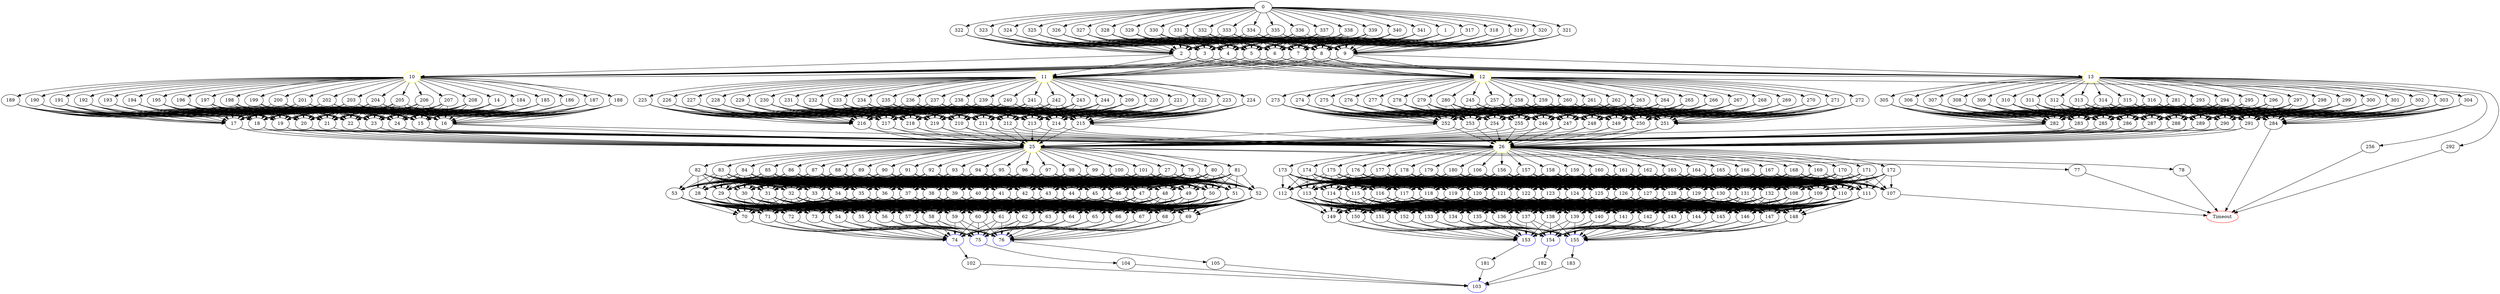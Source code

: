 digraph G {
	0 -> 1;
	0 -> 317;
	0 -> 318;
	0 -> 319;
	0 -> 320;
	0 -> 321;
	0 -> 322;
	0 -> 323;
	0 -> 324;
	0 -> 325;
	0 -> 326;
	0 -> 327;
	0 -> 328;
	0 -> 329;
	0 -> 330;
	0 -> 331;
	0 -> 332;
	0 -> 333;
	0 -> 334;
	0 -> 335;
	0 -> 336;
	0 -> 337;
	0 -> 338;
	0 -> 339;
	0 -> 340;
	0 -> 341;
	1 -> 2;
	1 -> 3;
	1 -> 4;
	1 -> 5;
	1 -> 6;
	1 -> 7;
	1 -> 8;
	1 -> 9;
	2 -> "10";
10 [color=yellow];
	2 -> "11";
11 [color=yellow];
	2 -> "12";
12 [color=yellow];
	2 -> "13";
13 [color=yellow];
	3 -> "10";
10 [color=yellow];
	3 -> "11";
11 [color=yellow];
	3 -> "12";
12 [color=yellow];
	3 -> "13";
13 [color=yellow];
	4 -> "10";
10 [color=yellow];
	4 -> "11";
11 [color=yellow];
	4 -> "12";
12 [color=yellow];
	4 -> "13";
13 [color=yellow];
	5 -> "10";
10 [color=yellow];
	5 -> "11";
11 [color=yellow];
	5 -> "12";
12 [color=yellow];
	5 -> "13";
13 [color=yellow];
	6 -> "10";
10 [color=yellow];
	6 -> "11";
11 [color=yellow];
	6 -> "12";
12 [color=yellow];
	6 -> "13";
13 [color=yellow];
	7 -> "10";
10 [color=yellow];
	7 -> "11";
11 [color=yellow];
	7 -> "12";
12 [color=yellow];
	7 -> "13";
13 [color=yellow];
	8 -> "10";
10 [color=yellow];
	8 -> "11";
11 [color=yellow];
	8 -> "12";
12 [color=yellow];
	8 -> "13";
13 [color=yellow];
	9 -> "10";
10 [color=yellow];
	9 -> "11";
11 [color=yellow];
	9 -> "12";
12 [color=yellow];
	9 -> "13";
13 [color=yellow];
	10 -> 14;
	10 -> 184;
	10 -> 185;
	10 -> 186;
	10 -> 187;
	10 -> 188;
	10 -> 189;
	10 -> 190;
	10 -> 191;
	10 -> 192;
	10 -> 193;
	10 -> 194;
	10 -> 195;
	10 -> 196;
	10 -> 197;
	10 -> 198;
	10 -> 199;
	10 -> 200;
	10 -> 201;
	10 -> 202;
	10 -> 203;
	10 -> 204;
	10 -> 205;
	10 -> 206;
	10 -> 207;
	10 -> 208;
	11 -> 209;
	11 -> 220;
	11 -> 221;
	11 -> 222;
	11 -> 223;
	11 -> 224;
	11 -> 225;
	11 -> 226;
	11 -> 227;
	11 -> 228;
	11 -> 229;
	11 -> 230;
	11 -> 231;
	11 -> 232;
	11 -> 233;
	11 -> 234;
	11 -> 235;
	11 -> 236;
	11 -> 237;
	11 -> 238;
	11 -> 239;
	11 -> 240;
	11 -> 241;
	11 -> 242;
	11 -> 243;
	11 -> 244;
	12 -> 245;
	12 -> 256;
	12 -> 257;
	12 -> 258;
	12 -> 259;
	12 -> 260;
	12 -> 261;
	12 -> 262;
	12 -> 263;
	12 -> 264;
	12 -> 265;
	12 -> 266;
	12 -> 267;
	12 -> 268;
	12 -> 269;
	12 -> 270;
	12 -> 271;
	12 -> 272;
	12 -> 273;
	12 -> 274;
	12 -> 275;
	12 -> 276;
	12 -> 277;
	12 -> 278;
	12 -> 279;
	12 -> 280;
	13 -> 281;
	13 -> 292;
	13 -> 293;
	13 -> 294;
	13 -> 295;
	13 -> 296;
	13 -> 297;
	13 -> 298;
	13 -> 299;
	13 -> 300;
	13 -> 301;
	13 -> 302;
	13 -> 303;
	13 -> 304;
	13 -> 305;
	13 -> 306;
	13 -> 307;
	13 -> 308;
	13 -> 309;
	13 -> 310;
	13 -> 311;
	13 -> 312;
	13 -> 313;
	13 -> 314;
	13 -> 315;
	13 -> 316;
	14 -> 15;
	14 -> 16;
	14 -> 17;
	14 -> 18;
	14 -> 19;
	14 -> 20;
	14 -> 21;
	14 -> 22;
	14 -> 23;
	14 -> 24;
	15 -> "25";
25 [color=yellow];
	15 -> "26";
26 [color=yellow];
	16 -> "25";
25 [color=yellow];
	16 -> "26";
26 [color=yellow];
	17 -> "25";
25 [color=yellow];
	17 -> "26";
26 [color=yellow];
	18 -> "25";
25 [color=yellow];
	18 -> "26";
26 [color=yellow];
	19 -> "25";
25 [color=yellow];
	19 -> "26";
26 [color=yellow];
	20 -> "25";
25 [color=yellow];
	20 -> "26";
26 [color=yellow];
	21 -> "25";
25 [color=yellow];
	21 -> "26";
26 [color=yellow];
	22 -> "25";
25 [color=yellow];
	22 -> "26";
26 [color=yellow];
	23 -> "25";
25 [color=yellow];
	23 -> "26";
26 [color=yellow];
	24 -> "25";
25 [color=yellow];
	24 -> "26";
26 [color=yellow];
	25 -> 27;
	25 -> 77;
	25 -> 78;
	25 -> 79;
	25 -> 80;
	25 -> 81;
	25 -> 82;
	25 -> 83;
	25 -> 84;
	25 -> 85;
	25 -> 86;
	25 -> 87;
	25 -> 88;
	25 -> 89;
	25 -> 90;
	25 -> 91;
	25 -> 92;
	25 -> 93;
	25 -> 94;
	25 -> 95;
	25 -> 96;
	25 -> 97;
	25 -> 98;
	25 -> 99;
	25 -> 100;
	25 -> 101;
	26 -> 106;
	26 -> 156;
	26 -> 157;
	26 -> 158;
	26 -> 159;
	26 -> 160;
	26 -> 161;
	26 -> 162;
	26 -> 163;
	26 -> 164;
	26 -> 165;
	26 -> 166;
	26 -> 167;
	26 -> 168;
	26 -> 169;
	26 -> 170;
	26 -> 171;
	26 -> 172;
	26 -> 173;
	26 -> 174;
	26 -> 175;
	26 -> 176;
	26 -> 177;
	26 -> 178;
	26 -> 179;
	26 -> 180;
	27 -> 28;
	27 -> 29;
	27 -> 30;
	27 -> 31;
	27 -> 32;
	27 -> 33;
	27 -> 34;
	27 -> 35;
	27 -> 36;
	27 -> 37;
	27 -> 38;
	27 -> 39;
	27 -> 40;
	27 -> 41;
	27 -> 42;
	27 -> 43;
	27 -> 44;
	27 -> 45;
	27 -> 46;
	27 -> 47;
	27 -> 48;
	27 -> 49;
	27 -> 50;
	27 -> 51;
	27 -> 52;
	27 -> 53;
	28 -> 54;
	28 -> 55;
	28 -> 56;
	28 -> 57;
	28 -> 58;
	28 -> 59;
	28 -> 60;
	28 -> 61;
	28 -> 62;
	28 -> 63;
	28 -> 64;
	28 -> 65;
	28 -> 66;
	28 -> 67;
	28 -> 68;
	28 -> 69;
	28 -> 70;
	28 -> 71;
	28 -> 72;
	28 -> 73;
	29 -> 54;
	29 -> 55;
	29 -> 56;
	29 -> 57;
	29 -> 58;
	29 -> 59;
	29 -> 60;
	29 -> 61;
	29 -> 62;
	29 -> 63;
	29 -> 64;
	29 -> 65;
	29 -> 66;
	29 -> 67;
	29 -> 68;
	29 -> 69;
	29 -> 70;
	29 -> 71;
	29 -> 72;
	29 -> 73;
	30 -> 54;
	30 -> 55;
	30 -> 56;
	30 -> 57;
	30 -> 58;
	30 -> 59;
	30 -> 60;
	30 -> 61;
	30 -> 62;
	30 -> 63;
	30 -> 64;
	30 -> 65;
	30 -> 66;
	30 -> 67;
	30 -> 68;
	30 -> 69;
	30 -> 70;
	30 -> 71;
	30 -> 72;
	30 -> 73;
	31 -> 54;
	31 -> 55;
	31 -> 56;
	31 -> 57;
	31 -> 58;
	31 -> 59;
	31 -> 60;
	31 -> 61;
	31 -> 62;
	31 -> 63;
	31 -> 64;
	31 -> 65;
	31 -> 66;
	31 -> 67;
	31 -> 68;
	31 -> 69;
	31 -> 70;
	31 -> 71;
	31 -> 72;
	31 -> 73;
	32 -> 54;
	32 -> 55;
	32 -> 56;
	32 -> 57;
	32 -> 58;
	32 -> 59;
	32 -> 60;
	32 -> 61;
	32 -> 62;
	32 -> 63;
	32 -> 64;
	32 -> 65;
	32 -> 66;
	32 -> 67;
	32 -> 68;
	32 -> 69;
	32 -> 70;
	32 -> 71;
	32 -> 72;
	32 -> 73;
	33 -> 54;
	33 -> 55;
	33 -> 56;
	33 -> 57;
	33 -> 58;
	33 -> 59;
	33 -> 60;
	33 -> 61;
	33 -> 62;
	33 -> 63;
	33 -> 64;
	33 -> 65;
	33 -> 66;
	33 -> 67;
	33 -> 68;
	33 -> 69;
	33 -> 70;
	33 -> 71;
	33 -> 72;
	33 -> 73;
	34 -> 54;
	34 -> 55;
	34 -> 56;
	34 -> 57;
	34 -> 58;
	34 -> 59;
	34 -> 60;
	34 -> 61;
	34 -> 62;
	34 -> 63;
	34 -> 64;
	34 -> 65;
	34 -> 66;
	34 -> 67;
	34 -> 68;
	34 -> 69;
	34 -> 70;
	34 -> 71;
	34 -> 72;
	34 -> 73;
	35 -> 54;
	35 -> 55;
	35 -> 56;
	35 -> 57;
	35 -> 58;
	35 -> 59;
	35 -> 60;
	35 -> 61;
	35 -> 62;
	35 -> 63;
	35 -> 64;
	35 -> 65;
	35 -> 66;
	35 -> 67;
	35 -> 68;
	35 -> 69;
	35 -> 70;
	35 -> 71;
	35 -> 72;
	35 -> 73;
	36 -> 54;
	36 -> 55;
	36 -> 56;
	36 -> 57;
	36 -> 58;
	36 -> 59;
	36 -> 60;
	36 -> 61;
	36 -> 62;
	36 -> 63;
	36 -> 64;
	36 -> 65;
	36 -> 66;
	36 -> 67;
	36 -> 68;
	36 -> 69;
	36 -> 70;
	36 -> 71;
	36 -> 72;
	36 -> 73;
	37 -> 54;
	37 -> 55;
	37 -> 56;
	37 -> 57;
	37 -> 58;
	37 -> 59;
	37 -> 60;
	37 -> 61;
	37 -> 62;
	37 -> 63;
	37 -> 64;
	37 -> 65;
	37 -> 66;
	37 -> 67;
	37 -> 68;
	37 -> 69;
	37 -> 70;
	37 -> 71;
	37 -> 72;
	37 -> 73;
	38 -> 54;
	38 -> 55;
	38 -> 56;
	38 -> 57;
	38 -> 58;
	38 -> 59;
	38 -> 60;
	38 -> 61;
	38 -> 62;
	38 -> 63;
	38 -> 64;
	38 -> 65;
	38 -> 66;
	38 -> 67;
	38 -> 68;
	38 -> 69;
	38 -> 70;
	38 -> 71;
	38 -> 72;
	38 -> 73;
	39 -> 54;
	39 -> 55;
	39 -> 56;
	39 -> 57;
	39 -> 58;
	39 -> 59;
	39 -> 60;
	39 -> 61;
	39 -> 62;
	39 -> 63;
	39 -> 64;
	39 -> 65;
	39 -> 66;
	39 -> 67;
	39 -> 68;
	39 -> 69;
	39 -> 70;
	39 -> 71;
	39 -> 72;
	39 -> 73;
	40 -> 54;
	40 -> 55;
	40 -> 56;
	40 -> 57;
	40 -> 58;
	40 -> 59;
	40 -> 60;
	40 -> 61;
	40 -> 62;
	40 -> 63;
	40 -> 64;
	40 -> 65;
	40 -> 66;
	40 -> 67;
	40 -> 68;
	40 -> 69;
	40 -> 70;
	40 -> 71;
	40 -> 72;
	40 -> 73;
	41 -> 54;
	41 -> 55;
	41 -> 56;
	41 -> 57;
	41 -> 58;
	41 -> 59;
	41 -> 60;
	41 -> 61;
	41 -> 62;
	41 -> 63;
	41 -> 64;
	41 -> 65;
	41 -> 66;
	41 -> 67;
	41 -> 68;
	41 -> 69;
	41 -> 70;
	41 -> 71;
	41 -> 72;
	41 -> 73;
	42 -> 54;
	42 -> 55;
	42 -> 56;
	42 -> 57;
	42 -> 58;
	42 -> 59;
	42 -> 60;
	42 -> 61;
	42 -> 62;
	42 -> 63;
	42 -> 64;
	42 -> 65;
	42 -> 66;
	42 -> 67;
	42 -> 68;
	42 -> 69;
	42 -> 70;
	42 -> 71;
	42 -> 72;
	42 -> 73;
	43 -> 54;
	43 -> 55;
	43 -> 56;
	43 -> 57;
	43 -> 58;
	43 -> 59;
	43 -> 60;
	43 -> 61;
	43 -> 62;
	43 -> 63;
	43 -> 64;
	43 -> 65;
	43 -> 66;
	43 -> 67;
	43 -> 68;
	43 -> 69;
	43 -> 70;
	43 -> 71;
	43 -> 72;
	43 -> 73;
	44 -> 54;
	44 -> 55;
	44 -> 56;
	44 -> 57;
	44 -> 58;
	44 -> 59;
	44 -> 60;
	44 -> 61;
	44 -> 62;
	44 -> 63;
	44 -> 64;
	44 -> 65;
	44 -> 66;
	44 -> 67;
	44 -> 68;
	44 -> 69;
	44 -> 70;
	44 -> 71;
	44 -> 72;
	44 -> 73;
	45 -> 54;
	45 -> 55;
	45 -> 56;
	45 -> 57;
	45 -> 58;
	45 -> 59;
	45 -> 60;
	45 -> 61;
	45 -> 62;
	45 -> 63;
	45 -> 64;
	45 -> 65;
	45 -> 66;
	45 -> 67;
	45 -> 68;
	45 -> 69;
	45 -> 70;
	45 -> 71;
	45 -> 72;
	45 -> 73;
	46 -> 54;
	46 -> 55;
	46 -> 56;
	46 -> 57;
	46 -> 58;
	46 -> 59;
	46 -> 60;
	46 -> 61;
	46 -> 62;
	46 -> 63;
	46 -> 64;
	46 -> 65;
	46 -> 66;
	46 -> 67;
	46 -> 68;
	46 -> 69;
	46 -> 70;
	46 -> 71;
	46 -> 72;
	46 -> 73;
	47 -> 54;
	47 -> 55;
	47 -> 56;
	47 -> 57;
	47 -> 58;
	47 -> 59;
	47 -> 60;
	47 -> 61;
	47 -> 62;
	47 -> 63;
	47 -> 64;
	47 -> 65;
	47 -> 66;
	47 -> 67;
	47 -> 68;
	47 -> 69;
	47 -> 70;
	47 -> 71;
	47 -> 72;
	47 -> 73;
	48 -> 54;
	48 -> 55;
	48 -> 56;
	48 -> 57;
	48 -> 58;
	48 -> 59;
	48 -> 60;
	48 -> 61;
	48 -> 62;
	48 -> 63;
	48 -> 64;
	48 -> 65;
	48 -> 66;
	48 -> 67;
	48 -> 68;
	48 -> 69;
	48 -> 70;
	48 -> 71;
	48 -> 72;
	48 -> 73;
	49 -> 54;
	49 -> 55;
	49 -> 56;
	49 -> 57;
	49 -> 58;
	49 -> 59;
	49 -> 60;
	49 -> 61;
	49 -> 62;
	49 -> 63;
	49 -> 64;
	49 -> 65;
	49 -> 66;
	49 -> 67;
	49 -> 68;
	49 -> 69;
	49 -> 70;
	49 -> 71;
	49 -> 72;
	49 -> 73;
	50 -> 54;
	50 -> 55;
	50 -> 56;
	50 -> 57;
	50 -> 58;
	50 -> 59;
	50 -> 60;
	50 -> 61;
	50 -> 62;
	50 -> 63;
	50 -> 64;
	50 -> 65;
	50 -> 66;
	50 -> 67;
	50 -> 68;
	50 -> 69;
	50 -> 70;
	50 -> 71;
	50 -> 72;
	50 -> 73;
	51 -> 54;
	51 -> 55;
	51 -> 56;
	51 -> 57;
	51 -> 58;
	51 -> 59;
	51 -> 60;
	51 -> 61;
	51 -> 62;
	51 -> 63;
	51 -> 64;
	51 -> 65;
	51 -> 66;
	51 -> 67;
	51 -> 68;
	51 -> 69;
	51 -> 70;
	51 -> 71;
	51 -> 72;
	51 -> 73;
	52 -> 54;
	52 -> 55;
	52 -> 56;
	52 -> 57;
	52 -> 58;
	52 -> 59;
	52 -> 60;
	52 -> 61;
	52 -> 62;
	52 -> 63;
	52 -> 64;
	52 -> 65;
	52 -> 66;
	52 -> 67;
	52 -> 68;
	52 -> 69;
	52 -> 70;
	52 -> 71;
	52 -> 72;
	52 -> 73;
	53 -> 54;
	53 -> 55;
	53 -> 56;
	53 -> 57;
	53 -> 58;
	53 -> 59;
	53 -> 60;
	53 -> 61;
	53 -> 62;
	53 -> 63;
	53 -> 64;
	53 -> 65;
	53 -> 66;
	53 -> 67;
	53 -> 68;
	53 -> 69;
	53 -> 70;
	53 -> 71;
	53 -> 72;
	53 -> 73;
	54 -> "74";
74 [color=blue];
	54 -> "75";
75 [color=blue];
	54 -> "76";
76 [color=blue];
	55 -> "74";
74 [color=blue];
	55 -> "75";
75 [color=blue];
	55 -> "76";
76 [color=blue];
	56 -> "74";
74 [color=blue];
	56 -> "75";
75 [color=blue];
	56 -> "76";
76 [color=blue];
	57 -> "74";
74 [color=blue];
	57 -> "75";
75 [color=blue];
	57 -> "76";
76 [color=blue];
	58 -> "74";
74 [color=blue];
	58 -> "75";
75 [color=blue];
	58 -> "76";
76 [color=blue];
	59 -> "74";
74 [color=blue];
	59 -> "75";
75 [color=blue];
	59 -> "76";
76 [color=blue];
	60 -> "74";
74 [color=blue];
	60 -> "75";
75 [color=blue];
	60 -> "76";
76 [color=blue];
	61 -> "74";
74 [color=blue];
	61 -> "75";
75 [color=blue];
	61 -> "76";
76 [color=blue];
	62 -> "74";
74 [color=blue];
	62 -> "75";
75 [color=blue];
	62 -> "76";
76 [color=blue];
	63 -> "74";
74 [color=blue];
	63 -> "75";
75 [color=blue];
	63 -> "76";
76 [color=blue];
	64 -> "74";
74 [color=blue];
	64 -> "75";
75 [color=blue];
	64 -> "76";
76 [color=blue];
	65 -> "74";
74 [color=blue];
	65 -> "75";
75 [color=blue];
	65 -> "76";
76 [color=blue];
	66 -> "74";
74 [color=blue];
	66 -> "75";
75 [color=blue];
	66 -> "76";
76 [color=blue];
	67 -> "74";
74 [color=blue];
	67 -> "75";
75 [color=blue];
	67 -> "76";
76 [color=blue];
	68 -> "74";
74 [color=blue];
	68 -> "75";
75 [color=blue];
	68 -> "76";
76 [color=blue];
	69 -> "74";
74 [color=blue];
	69 -> "75";
75 [color=blue];
	69 -> "76";
76 [color=blue];
	70 -> "74";
74 [color=blue];
	70 -> "75";
75 [color=blue];
	70 -> "76";
76 [color=blue];
	71 -> "74";
74 [color=blue];
	71 -> "75";
75 [color=blue];
	71 -> "76";
76 [color=blue];
	72 -> "74";
74 [color=blue];
	72 -> "75";
75 [color=blue];
	72 -> "76";
76 [color=blue];
	73 -> "74";
74 [color=blue];
	73 -> "75";
75 [color=blue];
	73 -> "76";
76 [color=blue];
	74 -> 102;
	75 -> 104;
	76 -> 105;
	77 -> "Timeout";
Timeout [color=red];
	78 -> "Timeout";
Timeout [color=red];
	79 -> 28;
	79 -> 29;
	79 -> 30;
	79 -> 31;
	79 -> 32;
	79 -> 33;
	79 -> 34;
	79 -> 35;
	79 -> 36;
	79 -> 37;
	79 -> 38;
	79 -> 39;
	79 -> 40;
	79 -> 41;
	79 -> 42;
	79 -> 43;
	79 -> 44;
	79 -> 45;
	79 -> 46;
	79 -> 47;
	79 -> 48;
	79 -> 49;
	79 -> 50;
	79 -> 51;
	79 -> 52;
	79 -> 53;
	80 -> 28;
	80 -> 29;
	80 -> 30;
	80 -> 31;
	80 -> 32;
	80 -> 33;
	80 -> 34;
	80 -> 35;
	80 -> 36;
	80 -> 37;
	80 -> 38;
	80 -> 39;
	80 -> 40;
	80 -> 41;
	80 -> 42;
	80 -> 43;
	80 -> 44;
	80 -> 45;
	80 -> 46;
	80 -> 47;
	80 -> 48;
	80 -> 49;
	80 -> 50;
	80 -> 51;
	80 -> 52;
	80 -> 53;
	81 -> 28;
	81 -> 29;
	81 -> 30;
	81 -> 31;
	81 -> 32;
	81 -> 33;
	81 -> 34;
	81 -> 35;
	81 -> 36;
	81 -> 37;
	81 -> 38;
	81 -> 39;
	81 -> 40;
	81 -> 41;
	81 -> 42;
	81 -> 43;
	81 -> 44;
	81 -> 45;
	81 -> 46;
	81 -> 47;
	81 -> 48;
	81 -> 49;
	81 -> 50;
	81 -> 51;
	81 -> 52;
	81 -> 53;
	82 -> 28;
	82 -> 29;
	82 -> 30;
	82 -> 31;
	82 -> 32;
	82 -> 33;
	82 -> 34;
	82 -> 35;
	82 -> 36;
	82 -> 37;
	82 -> 38;
	82 -> 39;
	82 -> 40;
	82 -> 41;
	82 -> 42;
	82 -> 43;
	82 -> 44;
	82 -> 45;
	82 -> 46;
	82 -> 47;
	82 -> 48;
	82 -> 49;
	82 -> 50;
	82 -> 51;
	82 -> 52;
	82 -> 53;
	83 -> 28;
	83 -> 29;
	83 -> 30;
	83 -> 31;
	83 -> 32;
	83 -> 33;
	83 -> 34;
	83 -> 35;
	83 -> 36;
	83 -> 37;
	83 -> 38;
	83 -> 39;
	83 -> 40;
	83 -> 41;
	83 -> 42;
	83 -> 43;
	83 -> 44;
	83 -> 45;
	83 -> 46;
	83 -> 47;
	83 -> 48;
	83 -> 49;
	83 -> 50;
	83 -> 51;
	83 -> 52;
	83 -> 53;
	84 -> 28;
	84 -> 29;
	84 -> 30;
	84 -> 31;
	84 -> 32;
	84 -> 33;
	84 -> 34;
	84 -> 35;
	84 -> 36;
	84 -> 37;
	84 -> 38;
	84 -> 39;
	84 -> 40;
	84 -> 41;
	84 -> 42;
	84 -> 43;
	84 -> 44;
	84 -> 45;
	84 -> 46;
	84 -> 47;
	84 -> 48;
	84 -> 49;
	84 -> 50;
	84 -> 51;
	84 -> 52;
	84 -> 53;
	85 -> 28;
	85 -> 29;
	85 -> 30;
	85 -> 31;
	85 -> 32;
	85 -> 33;
	85 -> 34;
	85 -> 35;
	85 -> 36;
	85 -> 37;
	85 -> 38;
	85 -> 39;
	85 -> 40;
	85 -> 41;
	85 -> 42;
	85 -> 43;
	85 -> 44;
	85 -> 45;
	85 -> 46;
	85 -> 47;
	85 -> 48;
	85 -> 49;
	85 -> 50;
	85 -> 51;
	85 -> 52;
	85 -> 53;
	86 -> 28;
	86 -> 29;
	86 -> 30;
	86 -> 31;
	86 -> 32;
	86 -> 33;
	86 -> 34;
	86 -> 35;
	86 -> 36;
	86 -> 37;
	86 -> 38;
	86 -> 39;
	86 -> 40;
	86 -> 41;
	86 -> 42;
	86 -> 43;
	86 -> 44;
	86 -> 45;
	86 -> 46;
	86 -> 47;
	86 -> 48;
	86 -> 49;
	86 -> 50;
	86 -> 51;
	86 -> 52;
	86 -> 53;
	87 -> 28;
	87 -> 29;
	87 -> 30;
	87 -> 31;
	87 -> 32;
	87 -> 33;
	87 -> 34;
	87 -> 35;
	87 -> 36;
	87 -> 37;
	87 -> 38;
	87 -> 39;
	87 -> 40;
	87 -> 41;
	87 -> 42;
	87 -> 43;
	87 -> 44;
	87 -> 45;
	87 -> 46;
	87 -> 47;
	87 -> 48;
	87 -> 49;
	87 -> 50;
	87 -> 51;
	87 -> 52;
	87 -> 53;
	88 -> 28;
	88 -> 29;
	88 -> 30;
	88 -> 31;
	88 -> 32;
	88 -> 33;
	88 -> 34;
	88 -> 35;
	88 -> 36;
	88 -> 37;
	88 -> 38;
	88 -> 39;
	88 -> 40;
	88 -> 41;
	88 -> 42;
	88 -> 43;
	88 -> 44;
	88 -> 45;
	88 -> 46;
	88 -> 47;
	88 -> 48;
	88 -> 49;
	88 -> 50;
	88 -> 51;
	88 -> 52;
	88 -> 53;
	89 -> 28;
	89 -> 29;
	89 -> 30;
	89 -> 31;
	89 -> 32;
	89 -> 33;
	89 -> 34;
	89 -> 35;
	89 -> 36;
	89 -> 37;
	89 -> 38;
	89 -> 39;
	89 -> 40;
	89 -> 41;
	89 -> 42;
	89 -> 43;
	89 -> 44;
	89 -> 45;
	89 -> 46;
	89 -> 47;
	89 -> 48;
	89 -> 49;
	89 -> 50;
	89 -> 51;
	89 -> 52;
	89 -> 53;
	90 -> 28;
	90 -> 29;
	90 -> 30;
	90 -> 31;
	90 -> 32;
	90 -> 33;
	90 -> 34;
	90 -> 35;
	90 -> 36;
	90 -> 37;
	90 -> 38;
	90 -> 39;
	90 -> 40;
	90 -> 41;
	90 -> 42;
	90 -> 43;
	90 -> 44;
	90 -> 45;
	90 -> 46;
	90 -> 47;
	90 -> 48;
	90 -> 49;
	90 -> 50;
	90 -> 51;
	90 -> 52;
	90 -> 53;
	91 -> 28;
	91 -> 29;
	91 -> 30;
	91 -> 31;
	91 -> 32;
	91 -> 33;
	91 -> 34;
	91 -> 35;
	91 -> 36;
	91 -> 37;
	91 -> 38;
	91 -> 39;
	91 -> 40;
	91 -> 41;
	91 -> 42;
	91 -> 43;
	91 -> 44;
	91 -> 45;
	91 -> 46;
	91 -> 47;
	91 -> 48;
	91 -> 49;
	91 -> 50;
	91 -> 51;
	91 -> 52;
	91 -> 53;
	92 -> 28;
	92 -> 29;
	92 -> 30;
	92 -> 31;
	92 -> 32;
	92 -> 33;
	92 -> 34;
	92 -> 35;
	92 -> 36;
	92 -> 37;
	92 -> 38;
	92 -> 39;
	92 -> 40;
	92 -> 41;
	92 -> 42;
	92 -> 43;
	92 -> 44;
	92 -> 45;
	92 -> 46;
	92 -> 47;
	92 -> 48;
	92 -> 49;
	92 -> 50;
	92 -> 51;
	92 -> 52;
	92 -> 53;
	93 -> 28;
	93 -> 29;
	93 -> 30;
	93 -> 31;
	93 -> 32;
	93 -> 33;
	93 -> 34;
	93 -> 35;
	93 -> 36;
	93 -> 37;
	93 -> 38;
	93 -> 39;
	93 -> 40;
	93 -> 41;
	93 -> 42;
	93 -> 43;
	93 -> 44;
	93 -> 45;
	93 -> 46;
	93 -> 47;
	93 -> 48;
	93 -> 49;
	93 -> 50;
	93 -> 51;
	93 -> 52;
	93 -> 53;
	94 -> 28;
	94 -> 29;
	94 -> 30;
	94 -> 31;
	94 -> 32;
	94 -> 33;
	94 -> 34;
	94 -> 35;
	94 -> 36;
	94 -> 37;
	94 -> 38;
	94 -> 39;
	94 -> 40;
	94 -> 41;
	94 -> 42;
	94 -> 43;
	94 -> 44;
	94 -> 45;
	94 -> 46;
	94 -> 47;
	94 -> 48;
	94 -> 49;
	94 -> 50;
	94 -> 51;
	94 -> 52;
	94 -> 53;
	95 -> 28;
	95 -> 29;
	95 -> 30;
	95 -> 31;
	95 -> 32;
	95 -> 33;
	95 -> 34;
	95 -> 35;
	95 -> 36;
	95 -> 37;
	95 -> 38;
	95 -> 39;
	95 -> 40;
	95 -> 41;
	95 -> 42;
	95 -> 43;
	95 -> 44;
	95 -> 45;
	95 -> 46;
	95 -> 47;
	95 -> 48;
	95 -> 49;
	95 -> 50;
	95 -> 51;
	95 -> 52;
	95 -> 53;
	96 -> 28;
	96 -> 29;
	96 -> 30;
	96 -> 31;
	96 -> 32;
	96 -> 33;
	96 -> 34;
	96 -> 35;
	96 -> 36;
	96 -> 37;
	96 -> 38;
	96 -> 39;
	96 -> 40;
	96 -> 41;
	96 -> 42;
	96 -> 43;
	96 -> 44;
	96 -> 45;
	96 -> 46;
	96 -> 47;
	96 -> 48;
	96 -> 49;
	96 -> 50;
	96 -> 51;
	96 -> 52;
	96 -> 53;
	97 -> 28;
	97 -> 29;
	97 -> 30;
	97 -> 31;
	97 -> 32;
	97 -> 33;
	97 -> 34;
	97 -> 35;
	97 -> 36;
	97 -> 37;
	97 -> 38;
	97 -> 39;
	97 -> 40;
	97 -> 41;
	97 -> 42;
	97 -> 43;
	97 -> 44;
	97 -> 45;
	97 -> 46;
	97 -> 47;
	97 -> 48;
	97 -> 49;
	97 -> 50;
	97 -> 51;
	97 -> 52;
	97 -> 53;
	98 -> 28;
	98 -> 29;
	98 -> 30;
	98 -> 31;
	98 -> 32;
	98 -> 33;
	98 -> 34;
	98 -> 35;
	98 -> 36;
	98 -> 37;
	98 -> 38;
	98 -> 39;
	98 -> 40;
	98 -> 41;
	98 -> 42;
	98 -> 43;
	98 -> 44;
	98 -> 45;
	98 -> 46;
	98 -> 47;
	98 -> 48;
	98 -> 49;
	98 -> 50;
	98 -> 51;
	98 -> 52;
	98 -> 53;
	99 -> 28;
	99 -> 29;
	99 -> 30;
	99 -> 31;
	99 -> 32;
	99 -> 33;
	99 -> 34;
	99 -> 35;
	99 -> 36;
	99 -> 37;
	99 -> 38;
	99 -> 39;
	99 -> 40;
	99 -> 41;
	99 -> 42;
	99 -> 43;
	99 -> 44;
	99 -> 45;
	99 -> 46;
	99 -> 47;
	99 -> 48;
	99 -> 49;
	99 -> 50;
	99 -> 51;
	99 -> 52;
	99 -> 53;
	100 -> 28;
	100 -> 29;
	100 -> 30;
	100 -> 31;
	100 -> 32;
	100 -> 33;
	100 -> 34;
	100 -> 35;
	100 -> 36;
	100 -> 37;
	100 -> 38;
	100 -> 39;
	100 -> 40;
	100 -> 41;
	100 -> 42;
	100 -> 43;
	100 -> 44;
	100 -> 45;
	100 -> 46;
	100 -> 47;
	100 -> 48;
	100 -> 49;
	100 -> 50;
	100 -> 51;
	100 -> 52;
	100 -> 53;
	101 -> 28;
	101 -> 29;
	101 -> 30;
	101 -> 31;
	101 -> 32;
	101 -> 33;
	101 -> 34;
	101 -> 35;
	101 -> 36;
	101 -> 37;
	101 -> 38;
	101 -> 39;
	101 -> 40;
	101 -> 41;
	101 -> 42;
	101 -> 43;
	101 -> 44;
	101 -> 45;
	101 -> 46;
	101 -> 47;
	101 -> 48;
	101 -> 49;
	101 -> 50;
	101 -> 51;
	101 -> 52;
	101 -> 53;
	102 -> "103";
103 [color=blue];
	104 -> "103";
103 [color=blue];
	105 -> "103";
103 [color=blue];
	106 -> 107;
	106 -> 108;
	106 -> 109;
	106 -> 110;
	106 -> 111;
	106 -> 112;
	106 -> 113;
	106 -> 114;
	106 -> 115;
	106 -> 116;
	106 -> 117;
	106 -> 118;
	106 -> 119;
	106 -> 120;
	106 -> 121;
	106 -> 122;
	106 -> 123;
	106 -> 124;
	106 -> 125;
	106 -> 126;
	106 -> 127;
	106 -> 128;
	106 -> 129;
	106 -> 130;
	106 -> 131;
	106 -> 132;
	107 -> "Timeout";
Timeout [color=red];
	108 -> 133;
	108 -> 134;
	108 -> 135;
	108 -> 136;
	108 -> 137;
	108 -> 138;
	108 -> 139;
	108 -> 140;
	108 -> 141;
	108 -> 142;
	108 -> 143;
	108 -> 144;
	108 -> 145;
	108 -> 146;
	108 -> 147;
	108 -> 148;
	108 -> 149;
	108 -> 150;
	108 -> 151;
	108 -> 152;
	109 -> 133;
	109 -> 134;
	109 -> 135;
	109 -> 136;
	109 -> 137;
	109 -> 138;
	109 -> 139;
	109 -> 140;
	109 -> 141;
	109 -> 142;
	109 -> 143;
	109 -> 144;
	109 -> 145;
	109 -> 146;
	109 -> 147;
	109 -> 148;
	109 -> 149;
	109 -> 150;
	109 -> 151;
	109 -> 152;
	110 -> 133;
	110 -> 134;
	110 -> 135;
	110 -> 136;
	110 -> 137;
	110 -> 138;
	110 -> 139;
	110 -> 140;
	110 -> 141;
	110 -> 142;
	110 -> 143;
	110 -> 144;
	110 -> 145;
	110 -> 146;
	110 -> 147;
	110 -> 148;
	110 -> 149;
	110 -> 150;
	110 -> 151;
	110 -> 152;
	111 -> 133;
	111 -> 134;
	111 -> 135;
	111 -> 136;
	111 -> 137;
	111 -> 138;
	111 -> 139;
	111 -> 140;
	111 -> 141;
	111 -> 142;
	111 -> 143;
	111 -> 144;
	111 -> 145;
	111 -> 146;
	111 -> 147;
	111 -> 148;
	111 -> 149;
	111 -> 150;
	111 -> 151;
	111 -> 152;
	112 -> 133;
	112 -> 134;
	112 -> 135;
	112 -> 136;
	112 -> 137;
	112 -> 138;
	112 -> 139;
	112 -> 140;
	112 -> 141;
	112 -> 142;
	112 -> 143;
	112 -> 144;
	112 -> 145;
	112 -> 146;
	112 -> 147;
	112 -> 148;
	112 -> 149;
	112 -> 150;
	112 -> 151;
	112 -> 152;
	113 -> 133;
	113 -> 134;
	113 -> 135;
	113 -> 136;
	113 -> 137;
	113 -> 138;
	113 -> 139;
	113 -> 140;
	113 -> 141;
	113 -> 142;
	113 -> 143;
	113 -> 144;
	113 -> 145;
	113 -> 146;
	113 -> 147;
	113 -> 148;
	113 -> 149;
	113 -> 150;
	113 -> 151;
	113 -> 152;
	114 -> 133;
	114 -> 134;
	114 -> 135;
	114 -> 136;
	114 -> 137;
	114 -> 138;
	114 -> 139;
	114 -> 140;
	114 -> 141;
	114 -> 142;
	114 -> 143;
	114 -> 144;
	114 -> 145;
	114 -> 146;
	114 -> 147;
	114 -> 148;
	114 -> 149;
	114 -> 150;
	114 -> 151;
	114 -> 152;
	115 -> 133;
	115 -> 134;
	115 -> 135;
	115 -> 136;
	115 -> 137;
	115 -> 138;
	115 -> 139;
	115 -> 140;
	115 -> 141;
	115 -> 142;
	115 -> 143;
	115 -> 144;
	115 -> 145;
	115 -> 146;
	115 -> 147;
	115 -> 148;
	115 -> 149;
	115 -> 150;
	115 -> 151;
	115 -> 152;
	116 -> 133;
	116 -> 134;
	116 -> 135;
	116 -> 136;
	116 -> 137;
	116 -> 138;
	116 -> 139;
	116 -> 140;
	116 -> 141;
	116 -> 142;
	116 -> 143;
	116 -> 144;
	116 -> 145;
	116 -> 146;
	116 -> 147;
	116 -> 148;
	116 -> 149;
	116 -> 150;
	116 -> 151;
	116 -> 152;
	117 -> 133;
	117 -> 134;
	117 -> 135;
	117 -> 136;
	117 -> 137;
	117 -> 138;
	117 -> 139;
	117 -> 140;
	117 -> 141;
	117 -> 142;
	117 -> 143;
	117 -> 144;
	117 -> 145;
	117 -> 146;
	117 -> 147;
	117 -> 148;
	117 -> 149;
	117 -> 150;
	117 -> 151;
	117 -> 152;
	118 -> 133;
	118 -> 134;
	118 -> 135;
	118 -> 136;
	118 -> 137;
	118 -> 138;
	118 -> 139;
	118 -> 140;
	118 -> 141;
	118 -> 142;
	118 -> 143;
	118 -> 144;
	118 -> 145;
	118 -> 146;
	118 -> 147;
	118 -> 148;
	118 -> 149;
	118 -> 150;
	118 -> 151;
	118 -> 152;
	119 -> 133;
	119 -> 134;
	119 -> 135;
	119 -> 136;
	119 -> 137;
	119 -> 138;
	119 -> 139;
	119 -> 140;
	119 -> 141;
	119 -> 142;
	119 -> 143;
	119 -> 144;
	119 -> 145;
	119 -> 146;
	119 -> 147;
	119 -> 148;
	119 -> 149;
	119 -> 150;
	119 -> 151;
	119 -> 152;
	120 -> 133;
	120 -> 134;
	120 -> 135;
	120 -> 136;
	120 -> 137;
	120 -> 138;
	120 -> 139;
	120 -> 140;
	120 -> 141;
	120 -> 142;
	120 -> 143;
	120 -> 144;
	120 -> 145;
	120 -> 146;
	120 -> 147;
	120 -> 148;
	120 -> 149;
	120 -> 150;
	120 -> 151;
	120 -> 152;
	121 -> 133;
	121 -> 134;
	121 -> 135;
	121 -> 136;
	121 -> 137;
	121 -> 138;
	121 -> 139;
	121 -> 140;
	121 -> 141;
	121 -> 142;
	121 -> 143;
	121 -> 144;
	121 -> 145;
	121 -> 146;
	121 -> 147;
	121 -> 148;
	121 -> 149;
	121 -> 150;
	121 -> 151;
	121 -> 152;
	122 -> 133;
	122 -> 134;
	122 -> 135;
	122 -> 136;
	122 -> 137;
	122 -> 138;
	122 -> 139;
	122 -> 140;
	122 -> 141;
	122 -> 142;
	122 -> 143;
	122 -> 144;
	122 -> 145;
	122 -> 146;
	122 -> 147;
	122 -> 148;
	122 -> 149;
	122 -> 150;
	122 -> 151;
	122 -> 152;
	123 -> 133;
	123 -> 134;
	123 -> 135;
	123 -> 136;
	123 -> 137;
	123 -> 138;
	123 -> 139;
	123 -> 140;
	123 -> 141;
	123 -> 142;
	123 -> 143;
	123 -> 144;
	123 -> 145;
	123 -> 146;
	123 -> 147;
	123 -> 148;
	123 -> 149;
	123 -> 150;
	123 -> 151;
	123 -> 152;
	124 -> 133;
	124 -> 134;
	124 -> 135;
	124 -> 136;
	124 -> 137;
	124 -> 138;
	124 -> 139;
	124 -> 140;
	124 -> 141;
	124 -> 142;
	124 -> 143;
	124 -> 144;
	124 -> 145;
	124 -> 146;
	124 -> 147;
	124 -> 148;
	124 -> 149;
	124 -> 150;
	124 -> 151;
	124 -> 152;
	125 -> 133;
	125 -> 134;
	125 -> 135;
	125 -> 136;
	125 -> 137;
	125 -> 138;
	125 -> 139;
	125 -> 140;
	125 -> 141;
	125 -> 142;
	125 -> 143;
	125 -> 144;
	125 -> 145;
	125 -> 146;
	125 -> 147;
	125 -> 148;
	125 -> 149;
	125 -> 150;
	125 -> 151;
	125 -> 152;
	126 -> 133;
	126 -> 134;
	126 -> 135;
	126 -> 136;
	126 -> 137;
	126 -> 138;
	126 -> 139;
	126 -> 140;
	126 -> 141;
	126 -> 142;
	126 -> 143;
	126 -> 144;
	126 -> 145;
	126 -> 146;
	126 -> 147;
	126 -> 148;
	126 -> 149;
	126 -> 150;
	126 -> 151;
	126 -> 152;
	127 -> 133;
	127 -> 134;
	127 -> 135;
	127 -> 136;
	127 -> 137;
	127 -> 138;
	127 -> 139;
	127 -> 140;
	127 -> 141;
	127 -> 142;
	127 -> 143;
	127 -> 144;
	127 -> 145;
	127 -> 146;
	127 -> 147;
	127 -> 148;
	127 -> 149;
	127 -> 150;
	127 -> 151;
	127 -> 152;
	128 -> 133;
	128 -> 134;
	128 -> 135;
	128 -> 136;
	128 -> 137;
	128 -> 138;
	128 -> 139;
	128 -> 140;
	128 -> 141;
	128 -> 142;
	128 -> 143;
	128 -> 144;
	128 -> 145;
	128 -> 146;
	128 -> 147;
	128 -> 148;
	128 -> 149;
	128 -> 150;
	128 -> 151;
	128 -> 152;
	129 -> 133;
	129 -> 134;
	129 -> 135;
	129 -> 136;
	129 -> 137;
	129 -> 138;
	129 -> 139;
	129 -> 140;
	129 -> 141;
	129 -> 142;
	129 -> 143;
	129 -> 144;
	129 -> 145;
	129 -> 146;
	129 -> 147;
	129 -> 148;
	129 -> 149;
	129 -> 150;
	129 -> 151;
	129 -> 152;
	130 -> 133;
	130 -> 134;
	130 -> 135;
	130 -> 136;
	130 -> 137;
	130 -> 138;
	130 -> 139;
	130 -> 140;
	130 -> 141;
	130 -> 142;
	130 -> 143;
	130 -> 144;
	130 -> 145;
	130 -> 146;
	130 -> 147;
	130 -> 148;
	130 -> 149;
	130 -> 150;
	130 -> 151;
	130 -> 152;
	131 -> 133;
	131 -> 134;
	131 -> 135;
	131 -> 136;
	131 -> 137;
	131 -> 138;
	131 -> 139;
	131 -> 140;
	131 -> 141;
	131 -> 142;
	131 -> 143;
	131 -> 144;
	131 -> 145;
	131 -> 146;
	131 -> 147;
	131 -> 148;
	131 -> 149;
	131 -> 150;
	131 -> 151;
	131 -> 152;
	132 -> 133;
	132 -> 134;
	132 -> 135;
	132 -> 136;
	132 -> 137;
	132 -> 138;
	132 -> 139;
	132 -> 140;
	132 -> 141;
	132 -> 142;
	132 -> 143;
	132 -> 144;
	132 -> 145;
	132 -> 146;
	132 -> 147;
	132 -> 148;
	132 -> 149;
	132 -> 150;
	132 -> 151;
	132 -> 152;
	133 -> "153";
153 [color=blue];
	133 -> "154";
154 [color=blue];
	133 -> "155";
155 [color=blue];
	134 -> "153";
153 [color=blue];
	134 -> "154";
154 [color=blue];
	134 -> "155";
155 [color=blue];
	135 -> "153";
153 [color=blue];
	135 -> "154";
154 [color=blue];
	135 -> "155";
155 [color=blue];
	136 -> "153";
153 [color=blue];
	136 -> "154";
154 [color=blue];
	136 -> "155";
155 [color=blue];
	137 -> "153";
153 [color=blue];
	137 -> "154";
154 [color=blue];
	137 -> "155";
155 [color=blue];
	138 -> "153";
153 [color=blue];
	138 -> "154";
154 [color=blue];
	138 -> "155";
155 [color=blue];
	139 -> "153";
153 [color=blue];
	139 -> "154";
154 [color=blue];
	139 -> "155";
155 [color=blue];
	140 -> "153";
153 [color=blue];
	140 -> "154";
154 [color=blue];
	140 -> "155";
155 [color=blue];
	141 -> "153";
153 [color=blue];
	141 -> "154";
154 [color=blue];
	141 -> "155";
155 [color=blue];
	142 -> "153";
153 [color=blue];
	142 -> "154";
154 [color=blue];
	142 -> "155";
155 [color=blue];
	143 -> "153";
153 [color=blue];
	143 -> "154";
154 [color=blue];
	143 -> "155";
155 [color=blue];
	144 -> "153";
153 [color=blue];
	144 -> "154";
154 [color=blue];
	144 -> "155";
155 [color=blue];
	145 -> "153";
153 [color=blue];
	145 -> "154";
154 [color=blue];
	145 -> "155";
155 [color=blue];
	146 -> "153";
153 [color=blue];
	146 -> "154";
154 [color=blue];
	146 -> "155";
155 [color=blue];
	147 -> "153";
153 [color=blue];
	147 -> "154";
154 [color=blue];
	147 -> "155";
155 [color=blue];
	148 -> "153";
153 [color=blue];
	148 -> "154";
154 [color=blue];
	148 -> "155";
155 [color=blue];
	149 -> "153";
153 [color=blue];
	149 -> "154";
154 [color=blue];
	149 -> "155";
155 [color=blue];
	150 -> "153";
153 [color=blue];
	150 -> "154";
154 [color=blue];
	150 -> "155";
155 [color=blue];
	151 -> "153";
153 [color=blue];
	151 -> "154";
154 [color=blue];
	151 -> "155";
155 [color=blue];
	152 -> "153";
153 [color=blue];
	152 -> "154";
154 [color=blue];
	152 -> "155";
155 [color=blue];
	153 -> 181;
	154 -> 182;
	155 -> 183;
	156 -> 107;
	156 -> 108;
	156 -> 109;
	156 -> 110;
	156 -> 111;
	156 -> 112;
	156 -> 113;
	156 -> 114;
	156 -> 115;
	156 -> 116;
	156 -> 117;
	156 -> 118;
	156 -> 119;
	156 -> 120;
	156 -> 121;
	156 -> 122;
	156 -> 123;
	156 -> 124;
	156 -> 125;
	156 -> 126;
	156 -> 127;
	156 -> 128;
	156 -> 129;
	156 -> 130;
	156 -> 131;
	156 -> 132;
	157 -> 107;
	157 -> 108;
	157 -> 109;
	157 -> 110;
	157 -> 111;
	157 -> 112;
	157 -> 113;
	157 -> 114;
	157 -> 115;
	157 -> 116;
	157 -> 117;
	157 -> 118;
	157 -> 119;
	157 -> 120;
	157 -> 121;
	157 -> 122;
	157 -> 123;
	157 -> 124;
	157 -> 125;
	157 -> 126;
	157 -> 127;
	157 -> 128;
	157 -> 129;
	157 -> 130;
	157 -> 131;
	157 -> 132;
	158 -> 107;
	158 -> 108;
	158 -> 109;
	158 -> 110;
	158 -> 111;
	158 -> 112;
	158 -> 113;
	158 -> 114;
	158 -> 115;
	158 -> 116;
	158 -> 117;
	158 -> 118;
	158 -> 119;
	158 -> 120;
	158 -> 121;
	158 -> 122;
	158 -> 123;
	158 -> 124;
	158 -> 125;
	158 -> 126;
	158 -> 127;
	158 -> 128;
	158 -> 129;
	158 -> 130;
	158 -> 131;
	158 -> 132;
	159 -> 107;
	159 -> 108;
	159 -> 109;
	159 -> 110;
	159 -> 111;
	159 -> 112;
	159 -> 113;
	159 -> 114;
	159 -> 115;
	159 -> 116;
	159 -> 117;
	159 -> 118;
	159 -> 119;
	159 -> 120;
	159 -> 121;
	159 -> 122;
	159 -> 123;
	159 -> 124;
	159 -> 125;
	159 -> 126;
	159 -> 127;
	159 -> 128;
	159 -> 129;
	159 -> 130;
	159 -> 131;
	159 -> 132;
	160 -> 107;
	160 -> 108;
	160 -> 109;
	160 -> 110;
	160 -> 111;
	160 -> 112;
	160 -> 113;
	160 -> 114;
	160 -> 115;
	160 -> 116;
	160 -> 117;
	160 -> 118;
	160 -> 119;
	160 -> 120;
	160 -> 121;
	160 -> 122;
	160 -> 123;
	160 -> 124;
	160 -> 125;
	160 -> 126;
	160 -> 127;
	160 -> 128;
	160 -> 129;
	160 -> 130;
	160 -> 131;
	160 -> 132;
	161 -> 107;
	161 -> 108;
	161 -> 109;
	161 -> 110;
	161 -> 111;
	161 -> 112;
	161 -> 113;
	161 -> 114;
	161 -> 115;
	161 -> 116;
	161 -> 117;
	161 -> 118;
	161 -> 119;
	161 -> 120;
	161 -> 121;
	161 -> 122;
	161 -> 123;
	161 -> 124;
	161 -> 125;
	161 -> 126;
	161 -> 127;
	161 -> 128;
	161 -> 129;
	161 -> 130;
	161 -> 131;
	161 -> 132;
	162 -> 107;
	162 -> 108;
	162 -> 109;
	162 -> 110;
	162 -> 111;
	162 -> 112;
	162 -> 113;
	162 -> 114;
	162 -> 115;
	162 -> 116;
	162 -> 117;
	162 -> 118;
	162 -> 119;
	162 -> 120;
	162 -> 121;
	162 -> 122;
	162 -> 123;
	162 -> 124;
	162 -> 125;
	162 -> 126;
	162 -> 127;
	162 -> 128;
	162 -> 129;
	162 -> 130;
	162 -> 131;
	162 -> 132;
	163 -> 107;
	163 -> 108;
	163 -> 109;
	163 -> 110;
	163 -> 111;
	163 -> 112;
	163 -> 113;
	163 -> 114;
	163 -> 115;
	163 -> 116;
	163 -> 117;
	163 -> 118;
	163 -> 119;
	163 -> 120;
	163 -> 121;
	163 -> 122;
	163 -> 123;
	163 -> 124;
	163 -> 125;
	163 -> 126;
	163 -> 127;
	163 -> 128;
	163 -> 129;
	163 -> 130;
	163 -> 131;
	163 -> 132;
	164 -> 107;
	164 -> 108;
	164 -> 109;
	164 -> 110;
	164 -> 111;
	164 -> 112;
	164 -> 113;
	164 -> 114;
	164 -> 115;
	164 -> 116;
	164 -> 117;
	164 -> 118;
	164 -> 119;
	164 -> 120;
	164 -> 121;
	164 -> 122;
	164 -> 123;
	164 -> 124;
	164 -> 125;
	164 -> 126;
	164 -> 127;
	164 -> 128;
	164 -> 129;
	164 -> 130;
	164 -> 131;
	164 -> 132;
	165 -> 107;
	165 -> 108;
	165 -> 109;
	165 -> 110;
	165 -> 111;
	165 -> 112;
	165 -> 113;
	165 -> 114;
	165 -> 115;
	165 -> 116;
	165 -> 117;
	165 -> 118;
	165 -> 119;
	165 -> 120;
	165 -> 121;
	165 -> 122;
	165 -> 123;
	165 -> 124;
	165 -> 125;
	165 -> 126;
	165 -> 127;
	165 -> 128;
	165 -> 129;
	165 -> 130;
	165 -> 131;
	165 -> 132;
	166 -> 107;
	166 -> 108;
	166 -> 109;
	166 -> 110;
	166 -> 111;
	166 -> 112;
	166 -> 113;
	166 -> 114;
	166 -> 115;
	166 -> 116;
	166 -> 117;
	166 -> 118;
	166 -> 119;
	166 -> 120;
	166 -> 121;
	166 -> 122;
	166 -> 123;
	166 -> 124;
	166 -> 125;
	166 -> 126;
	166 -> 127;
	166 -> 128;
	166 -> 129;
	166 -> 130;
	166 -> 131;
	166 -> 132;
	167 -> 107;
	167 -> 108;
	167 -> 109;
	167 -> 110;
	167 -> 111;
	167 -> 112;
	167 -> 113;
	167 -> 114;
	167 -> 115;
	167 -> 116;
	167 -> 117;
	167 -> 118;
	167 -> 119;
	167 -> 120;
	167 -> 121;
	167 -> 122;
	167 -> 123;
	167 -> 124;
	167 -> 125;
	167 -> 126;
	167 -> 127;
	167 -> 128;
	167 -> 129;
	167 -> 130;
	167 -> 131;
	167 -> 132;
	168 -> 107;
	168 -> 108;
	168 -> 109;
	168 -> 110;
	168 -> 111;
	168 -> 112;
	168 -> 113;
	168 -> 114;
	168 -> 115;
	168 -> 116;
	168 -> 117;
	168 -> 118;
	168 -> 119;
	168 -> 120;
	168 -> 121;
	168 -> 122;
	168 -> 123;
	168 -> 124;
	168 -> 125;
	168 -> 126;
	168 -> 127;
	168 -> 128;
	168 -> 129;
	168 -> 130;
	168 -> 131;
	168 -> 132;
	169 -> 107;
	169 -> 108;
	169 -> 109;
	169 -> 110;
	169 -> 111;
	169 -> 112;
	169 -> 113;
	169 -> 114;
	169 -> 115;
	169 -> 116;
	169 -> 117;
	169 -> 118;
	169 -> 119;
	169 -> 120;
	169 -> 121;
	169 -> 122;
	169 -> 123;
	169 -> 124;
	169 -> 125;
	169 -> 126;
	169 -> 127;
	169 -> 128;
	169 -> 129;
	169 -> 130;
	169 -> 131;
	169 -> 132;
	170 -> 107;
	170 -> 108;
	170 -> 109;
	170 -> 110;
	170 -> 111;
	170 -> 112;
	170 -> 113;
	170 -> 114;
	170 -> 115;
	170 -> 116;
	170 -> 117;
	170 -> 118;
	170 -> 119;
	170 -> 120;
	170 -> 121;
	170 -> 122;
	170 -> 123;
	170 -> 124;
	170 -> 125;
	170 -> 126;
	170 -> 127;
	170 -> 128;
	170 -> 129;
	170 -> 130;
	170 -> 131;
	170 -> 132;
	171 -> 107;
	171 -> 108;
	171 -> 109;
	171 -> 110;
	171 -> 111;
	171 -> 112;
	171 -> 113;
	171 -> 114;
	171 -> 115;
	171 -> 116;
	171 -> 117;
	171 -> 118;
	171 -> 119;
	171 -> 120;
	171 -> 121;
	171 -> 122;
	171 -> 123;
	171 -> 124;
	171 -> 125;
	171 -> 126;
	171 -> 127;
	171 -> 128;
	171 -> 129;
	171 -> 130;
	171 -> 131;
	171 -> 132;
	172 -> 107;
	172 -> 108;
	172 -> 109;
	172 -> 110;
	172 -> 111;
	172 -> 112;
	172 -> 113;
	172 -> 114;
	172 -> 115;
	172 -> 116;
	172 -> 117;
	172 -> 118;
	172 -> 119;
	172 -> 120;
	172 -> 121;
	172 -> 122;
	172 -> 123;
	172 -> 124;
	172 -> 125;
	172 -> 126;
	172 -> 127;
	172 -> 128;
	172 -> 129;
	172 -> 130;
	172 -> 131;
	172 -> 132;
	173 -> 107;
	173 -> 108;
	173 -> 109;
	173 -> 110;
	173 -> 111;
	173 -> 112;
	173 -> 113;
	173 -> 114;
	173 -> 115;
	173 -> 116;
	173 -> 117;
	173 -> 118;
	173 -> 119;
	173 -> 120;
	173 -> 121;
	173 -> 122;
	173 -> 123;
	173 -> 124;
	173 -> 125;
	173 -> 126;
	173 -> 127;
	173 -> 128;
	173 -> 129;
	173 -> 130;
	173 -> 131;
	173 -> 132;
	174 -> 107;
	174 -> 108;
	174 -> 109;
	174 -> 110;
	174 -> 111;
	174 -> 112;
	174 -> 113;
	174 -> 114;
	174 -> 115;
	174 -> 116;
	174 -> 117;
	174 -> 118;
	174 -> 119;
	174 -> 120;
	174 -> 121;
	174 -> 122;
	174 -> 123;
	174 -> 124;
	174 -> 125;
	174 -> 126;
	174 -> 127;
	174 -> 128;
	174 -> 129;
	174 -> 130;
	174 -> 131;
	174 -> 132;
	175 -> 107;
	175 -> 108;
	175 -> 109;
	175 -> 110;
	175 -> 111;
	175 -> 112;
	175 -> 113;
	175 -> 114;
	175 -> 115;
	175 -> 116;
	175 -> 117;
	175 -> 118;
	175 -> 119;
	175 -> 120;
	175 -> 121;
	175 -> 122;
	175 -> 123;
	175 -> 124;
	175 -> 125;
	175 -> 126;
	175 -> 127;
	175 -> 128;
	175 -> 129;
	175 -> 130;
	175 -> 131;
	175 -> 132;
	176 -> 107;
	176 -> 108;
	176 -> 109;
	176 -> 110;
	176 -> 111;
	176 -> 112;
	176 -> 113;
	176 -> 114;
	176 -> 115;
	176 -> 116;
	176 -> 117;
	176 -> 118;
	176 -> 119;
	176 -> 120;
	176 -> 121;
	176 -> 122;
	176 -> 123;
	176 -> 124;
	176 -> 125;
	176 -> 126;
	176 -> 127;
	176 -> 128;
	176 -> 129;
	176 -> 130;
	176 -> 131;
	176 -> 132;
	177 -> 107;
	177 -> 108;
	177 -> 109;
	177 -> 110;
	177 -> 111;
	177 -> 112;
	177 -> 113;
	177 -> 114;
	177 -> 115;
	177 -> 116;
	177 -> 117;
	177 -> 118;
	177 -> 119;
	177 -> 120;
	177 -> 121;
	177 -> 122;
	177 -> 123;
	177 -> 124;
	177 -> 125;
	177 -> 126;
	177 -> 127;
	177 -> 128;
	177 -> 129;
	177 -> 130;
	177 -> 131;
	177 -> 132;
	178 -> 107;
	178 -> 108;
	178 -> 109;
	178 -> 110;
	178 -> 111;
	178 -> 112;
	178 -> 113;
	178 -> 114;
	178 -> 115;
	178 -> 116;
	178 -> 117;
	178 -> 118;
	178 -> 119;
	178 -> 120;
	178 -> 121;
	178 -> 122;
	178 -> 123;
	178 -> 124;
	178 -> 125;
	178 -> 126;
	178 -> 127;
	178 -> 128;
	178 -> 129;
	178 -> 130;
	178 -> 131;
	178 -> 132;
	179 -> 107;
	179 -> 108;
	179 -> 109;
	179 -> 110;
	179 -> 111;
	179 -> 112;
	179 -> 113;
	179 -> 114;
	179 -> 115;
	179 -> 116;
	179 -> 117;
	179 -> 118;
	179 -> 119;
	179 -> 120;
	179 -> 121;
	179 -> 122;
	179 -> 123;
	179 -> 124;
	179 -> 125;
	179 -> 126;
	179 -> 127;
	179 -> 128;
	179 -> 129;
	179 -> 130;
	179 -> 131;
	179 -> 132;
	180 -> 107;
	180 -> 108;
	180 -> 109;
	180 -> 110;
	180 -> 111;
	180 -> 112;
	180 -> 113;
	180 -> 114;
	180 -> 115;
	180 -> 116;
	180 -> 117;
	180 -> 118;
	180 -> 119;
	180 -> 120;
	180 -> 121;
	180 -> 122;
	180 -> 123;
	180 -> 124;
	180 -> 125;
	180 -> 126;
	180 -> 127;
	180 -> 128;
	180 -> 129;
	180 -> 130;
	180 -> 131;
	180 -> 132;
	181 -> "103";
103 [color=blue];
	182 -> "103";
103 [color=blue];
	183 -> "103";
103 [color=blue];
	184 -> 15;
	184 -> 16;
	184 -> 17;
	184 -> 18;
	184 -> 19;
	184 -> 20;
	184 -> 21;
	184 -> 22;
	184 -> 23;
	184 -> 24;
	185 -> 15;
	185 -> 16;
	185 -> 17;
	185 -> 18;
	185 -> 19;
	185 -> 20;
	185 -> 21;
	185 -> 22;
	185 -> 23;
	185 -> 24;
	186 -> 15;
	186 -> 16;
	186 -> 17;
	186 -> 18;
	186 -> 19;
	186 -> 20;
	186 -> 21;
	186 -> 22;
	186 -> 23;
	186 -> 24;
	187 -> 15;
	187 -> 16;
	187 -> 17;
	187 -> 18;
	187 -> 19;
	187 -> 20;
	187 -> 21;
	187 -> 22;
	187 -> 23;
	187 -> 24;
	188 -> 15;
	188 -> 16;
	188 -> 17;
	188 -> 18;
	188 -> 19;
	188 -> 20;
	188 -> 21;
	188 -> 22;
	188 -> 23;
	188 -> 24;
	189 -> 15;
	189 -> 16;
	189 -> 17;
	189 -> 18;
	189 -> 19;
	189 -> 20;
	189 -> 21;
	189 -> 22;
	189 -> 23;
	189 -> 24;
	190 -> 15;
	190 -> 16;
	190 -> 17;
	190 -> 18;
	190 -> 19;
	190 -> 20;
	190 -> 21;
	190 -> 22;
	190 -> 23;
	190 -> 24;
	191 -> 15;
	191 -> 16;
	191 -> 17;
	191 -> 18;
	191 -> 19;
	191 -> 20;
	191 -> 21;
	191 -> 22;
	191 -> 23;
	191 -> 24;
	192 -> 15;
	192 -> 16;
	192 -> 17;
	192 -> 18;
	192 -> 19;
	192 -> 20;
	192 -> 21;
	192 -> 22;
	192 -> 23;
	192 -> 24;
	193 -> 15;
	193 -> 16;
	193 -> 17;
	193 -> 18;
	193 -> 19;
	193 -> 20;
	193 -> 21;
	193 -> 22;
	193 -> 23;
	193 -> 24;
	194 -> 15;
	194 -> 16;
	194 -> 17;
	194 -> 18;
	194 -> 19;
	194 -> 20;
	194 -> 21;
	194 -> 22;
	194 -> 23;
	194 -> 24;
	195 -> 15;
	195 -> 16;
	195 -> 17;
	195 -> 18;
	195 -> 19;
	195 -> 20;
	195 -> 21;
	195 -> 22;
	195 -> 23;
	195 -> 24;
	196 -> 15;
	196 -> 16;
	196 -> 17;
	196 -> 18;
	196 -> 19;
	196 -> 20;
	196 -> 21;
	196 -> 22;
	196 -> 23;
	196 -> 24;
	197 -> 15;
	197 -> 16;
	197 -> 17;
	197 -> 18;
	197 -> 19;
	197 -> 20;
	197 -> 21;
	197 -> 22;
	197 -> 23;
	197 -> 24;
	198 -> 15;
	198 -> 16;
	198 -> 17;
	198 -> 18;
	198 -> 19;
	198 -> 20;
	198 -> 21;
	198 -> 22;
	198 -> 23;
	198 -> 24;
	199 -> 15;
	199 -> 16;
	199 -> 17;
	199 -> 18;
	199 -> 19;
	199 -> 20;
	199 -> 21;
	199 -> 22;
	199 -> 23;
	199 -> 24;
	200 -> 15;
	200 -> 16;
	200 -> 17;
	200 -> 18;
	200 -> 19;
	200 -> 20;
	200 -> 21;
	200 -> 22;
	200 -> 23;
	200 -> 24;
	201 -> 15;
	201 -> 16;
	201 -> 17;
	201 -> 18;
	201 -> 19;
	201 -> 20;
	201 -> 21;
	201 -> 22;
	201 -> 23;
	201 -> 24;
	202 -> 15;
	202 -> 16;
	202 -> 17;
	202 -> 18;
	202 -> 19;
	202 -> 20;
	202 -> 21;
	202 -> 22;
	202 -> 23;
	202 -> 24;
	203 -> 15;
	203 -> 16;
	203 -> 17;
	203 -> 18;
	203 -> 19;
	203 -> 20;
	203 -> 21;
	203 -> 22;
	203 -> 23;
	203 -> 24;
	204 -> 15;
	204 -> 16;
	204 -> 17;
	204 -> 18;
	204 -> 19;
	204 -> 20;
	204 -> 21;
	204 -> 22;
	204 -> 23;
	204 -> 24;
	205 -> 15;
	205 -> 16;
	205 -> 17;
	205 -> 18;
	205 -> 19;
	205 -> 20;
	205 -> 21;
	205 -> 22;
	205 -> 23;
	205 -> 24;
	206 -> 15;
	206 -> 16;
	206 -> 17;
	206 -> 18;
	206 -> 19;
	206 -> 20;
	206 -> 21;
	206 -> 22;
	206 -> 23;
	206 -> 24;
	207 -> 15;
	207 -> 16;
	207 -> 17;
	207 -> 18;
	207 -> 19;
	207 -> 20;
	207 -> 21;
	207 -> 22;
	207 -> 23;
	207 -> 24;
	208 -> 15;
	208 -> 16;
	208 -> 17;
	208 -> 18;
	208 -> 19;
	208 -> 20;
	208 -> 21;
	208 -> 22;
	208 -> 23;
	208 -> 24;
	209 -> 210;
	209 -> 211;
	209 -> 212;
	209 -> 213;
	209 -> 214;
	209 -> 215;
	209 -> 216;
	209 -> 217;
	209 -> 218;
	209 -> 219;
	210 -> "25";
25 [color=yellow];
	210 -> "26";
26 [color=yellow];
	211 -> "25";
25 [color=yellow];
	211 -> "26";
26 [color=yellow];
	212 -> "25";
25 [color=yellow];
	212 -> "26";
26 [color=yellow];
	213 -> "25";
25 [color=yellow];
	213 -> "26";
26 [color=yellow];
	214 -> "25";
25 [color=yellow];
	214 -> "26";
26 [color=yellow];
	215 -> "25";
25 [color=yellow];
	215 -> "26";
26 [color=yellow];
	216 -> "25";
25 [color=yellow];
	216 -> "26";
26 [color=yellow];
	217 -> "25";
25 [color=yellow];
	217 -> "26";
26 [color=yellow];
	218 -> "25";
25 [color=yellow];
	218 -> "26";
26 [color=yellow];
	219 -> "25";
25 [color=yellow];
	219 -> "26";
26 [color=yellow];
	220 -> 210;
	220 -> 211;
	220 -> 212;
	220 -> 213;
	220 -> 214;
	220 -> 215;
	220 -> 216;
	220 -> 217;
	220 -> 218;
	220 -> 219;
	221 -> 210;
	221 -> 211;
	221 -> 212;
	221 -> 213;
	221 -> 214;
	221 -> 215;
	221 -> 216;
	221 -> 217;
	221 -> 218;
	221 -> 219;
	222 -> 210;
	222 -> 211;
	222 -> 212;
	222 -> 213;
	222 -> 214;
	222 -> 215;
	222 -> 216;
	222 -> 217;
	222 -> 218;
	222 -> 219;
	223 -> 210;
	223 -> 211;
	223 -> 212;
	223 -> 213;
	223 -> 214;
	223 -> 215;
	223 -> 216;
	223 -> 217;
	223 -> 218;
	223 -> 219;
	224 -> 210;
	224 -> 211;
	224 -> 212;
	224 -> 213;
	224 -> 214;
	224 -> 215;
	224 -> 216;
	224 -> 217;
	224 -> 218;
	224 -> 219;
	225 -> 210;
	225 -> 211;
	225 -> 212;
	225 -> 213;
	225 -> 214;
	225 -> 215;
	225 -> 216;
	225 -> 217;
	225 -> 218;
	225 -> 219;
	226 -> 210;
	226 -> 211;
	226 -> 212;
	226 -> 213;
	226 -> 214;
	226 -> 215;
	226 -> 216;
	226 -> 217;
	226 -> 218;
	226 -> 219;
	227 -> 210;
	227 -> 211;
	227 -> 212;
	227 -> 213;
	227 -> 214;
	227 -> 215;
	227 -> 216;
	227 -> 217;
	227 -> 218;
	227 -> 219;
	228 -> 210;
	228 -> 211;
	228 -> 212;
	228 -> 213;
	228 -> 214;
	228 -> 215;
	228 -> 216;
	228 -> 217;
	228 -> 218;
	228 -> 219;
	229 -> 210;
	229 -> 211;
	229 -> 212;
	229 -> 213;
	229 -> 214;
	229 -> 215;
	229 -> 216;
	229 -> 217;
	229 -> 218;
	229 -> 219;
	230 -> 210;
	230 -> 211;
	230 -> 212;
	230 -> 213;
	230 -> 214;
	230 -> 215;
	230 -> 216;
	230 -> 217;
	230 -> 218;
	230 -> 219;
	231 -> 210;
	231 -> 211;
	231 -> 212;
	231 -> 213;
	231 -> 214;
	231 -> 215;
	231 -> 216;
	231 -> 217;
	231 -> 218;
	231 -> 219;
	232 -> 210;
	232 -> 211;
	232 -> 212;
	232 -> 213;
	232 -> 214;
	232 -> 215;
	232 -> 216;
	232 -> 217;
	232 -> 218;
	232 -> 219;
	233 -> 210;
	233 -> 211;
	233 -> 212;
	233 -> 213;
	233 -> 214;
	233 -> 215;
	233 -> 216;
	233 -> 217;
	233 -> 218;
	233 -> 219;
	234 -> 210;
	234 -> 211;
	234 -> 212;
	234 -> 213;
	234 -> 214;
	234 -> 215;
	234 -> 216;
	234 -> 217;
	234 -> 218;
	234 -> 219;
	235 -> 210;
	235 -> 211;
	235 -> 212;
	235 -> 213;
	235 -> 214;
	235 -> 215;
	235 -> 216;
	235 -> 217;
	235 -> 218;
	235 -> 219;
	236 -> 210;
	236 -> 211;
	236 -> 212;
	236 -> 213;
	236 -> 214;
	236 -> 215;
	236 -> 216;
	236 -> 217;
	236 -> 218;
	236 -> 219;
	237 -> 210;
	237 -> 211;
	237 -> 212;
	237 -> 213;
	237 -> 214;
	237 -> 215;
	237 -> 216;
	237 -> 217;
	237 -> 218;
	237 -> 219;
	238 -> 210;
	238 -> 211;
	238 -> 212;
	238 -> 213;
	238 -> 214;
	238 -> 215;
	238 -> 216;
	238 -> 217;
	238 -> 218;
	238 -> 219;
	239 -> 210;
	239 -> 211;
	239 -> 212;
	239 -> 213;
	239 -> 214;
	239 -> 215;
	239 -> 216;
	239 -> 217;
	239 -> 218;
	239 -> 219;
	240 -> 210;
	240 -> 211;
	240 -> 212;
	240 -> 213;
	240 -> 214;
	240 -> 215;
	240 -> 216;
	240 -> 217;
	240 -> 218;
	240 -> 219;
	241 -> 210;
	241 -> 211;
	241 -> 212;
	241 -> 213;
	241 -> 214;
	241 -> 215;
	241 -> 216;
	241 -> 217;
	241 -> 218;
	241 -> 219;
	242 -> 210;
	242 -> 211;
	242 -> 212;
	242 -> 213;
	242 -> 214;
	242 -> 215;
	242 -> 216;
	242 -> 217;
	242 -> 218;
	242 -> 219;
	243 -> 210;
	243 -> 211;
	243 -> 212;
	243 -> 213;
	243 -> 214;
	243 -> 215;
	243 -> 216;
	243 -> 217;
	243 -> 218;
	243 -> 219;
	244 -> 210;
	244 -> 211;
	244 -> 212;
	244 -> 213;
	244 -> 214;
	244 -> 215;
	244 -> 216;
	244 -> 217;
	244 -> 218;
	244 -> 219;
	245 -> 246;
	245 -> 247;
	245 -> 248;
	245 -> 249;
	245 -> 250;
	245 -> 251;
	245 -> 252;
	245 -> 253;
	245 -> 254;
	245 -> 255;
	246 -> "25";
25 [color=yellow];
	246 -> "26";
26 [color=yellow];
	247 -> "25";
25 [color=yellow];
	247 -> "26";
26 [color=yellow];
	248 -> "25";
25 [color=yellow];
	248 -> "26";
26 [color=yellow];
	249 -> "25";
25 [color=yellow];
	249 -> "26";
26 [color=yellow];
	250 -> "25";
25 [color=yellow];
	250 -> "26";
26 [color=yellow];
	251 -> "25";
25 [color=yellow];
	251 -> "26";
26 [color=yellow];
	252 -> "25";
25 [color=yellow];
	252 -> "26";
26 [color=yellow];
	253 -> "25";
25 [color=yellow];
	253 -> "26";
26 [color=yellow];
	254 -> "25";
25 [color=yellow];
	254 -> "26";
26 [color=yellow];
	255 -> "25";
25 [color=yellow];
	255 -> "26";
26 [color=yellow];
	256 -> "Timeout";
Timeout [color=red];
	257 -> 246;
	257 -> 247;
	257 -> 248;
	257 -> 249;
	257 -> 250;
	257 -> 251;
	257 -> 252;
	257 -> 253;
	257 -> 254;
	257 -> 255;
	258 -> 246;
	258 -> 247;
	258 -> 248;
	258 -> 249;
	258 -> 250;
	258 -> 251;
	258 -> 252;
	258 -> 253;
	258 -> 254;
	258 -> 255;
	259 -> 246;
	259 -> 247;
	259 -> 248;
	259 -> 249;
	259 -> 250;
	259 -> 251;
	259 -> 252;
	259 -> 253;
	259 -> 254;
	259 -> 255;
	260 -> 246;
	260 -> 247;
	260 -> 248;
	260 -> 249;
	260 -> 250;
	260 -> 251;
	260 -> 252;
	260 -> 253;
	260 -> 254;
	260 -> 255;
	261 -> 246;
	261 -> 247;
	261 -> 248;
	261 -> 249;
	261 -> 250;
	261 -> 251;
	261 -> 252;
	261 -> 253;
	261 -> 254;
	261 -> 255;
	262 -> 246;
	262 -> 247;
	262 -> 248;
	262 -> 249;
	262 -> 250;
	262 -> 251;
	262 -> 252;
	262 -> 253;
	262 -> 254;
	262 -> 255;
	263 -> 246;
	263 -> 247;
	263 -> 248;
	263 -> 249;
	263 -> 250;
	263 -> 251;
	263 -> 252;
	263 -> 253;
	263 -> 254;
	263 -> 255;
	264 -> 246;
	264 -> 247;
	264 -> 248;
	264 -> 249;
	264 -> 250;
	264 -> 251;
	264 -> 252;
	264 -> 253;
	264 -> 254;
	264 -> 255;
	265 -> 246;
	265 -> 247;
	265 -> 248;
	265 -> 249;
	265 -> 250;
	265 -> 251;
	265 -> 252;
	265 -> 253;
	265 -> 254;
	265 -> 255;
	266 -> 246;
	266 -> 247;
	266 -> 248;
	266 -> 249;
	266 -> 250;
	266 -> 251;
	266 -> 252;
	266 -> 253;
	266 -> 254;
	266 -> 255;
	267 -> 246;
	267 -> 247;
	267 -> 248;
	267 -> 249;
	267 -> 250;
	267 -> 251;
	267 -> 252;
	267 -> 253;
	267 -> 254;
	267 -> 255;
	268 -> 246;
	268 -> 247;
	268 -> 248;
	268 -> 249;
	268 -> 250;
	268 -> 251;
	268 -> 252;
	268 -> 253;
	268 -> 254;
	268 -> 255;
	269 -> 246;
	269 -> 247;
	269 -> 248;
	269 -> 249;
	269 -> 250;
	269 -> 251;
	269 -> 252;
	269 -> 253;
	269 -> 254;
	269 -> 255;
	270 -> 246;
	270 -> 247;
	270 -> 248;
	270 -> 249;
	270 -> 250;
	270 -> 251;
	270 -> 252;
	270 -> 253;
	270 -> 254;
	270 -> 255;
	271 -> 246;
	271 -> 247;
	271 -> 248;
	271 -> 249;
	271 -> 250;
	271 -> 251;
	271 -> 252;
	271 -> 253;
	271 -> 254;
	271 -> 255;
	272 -> 246;
	272 -> 247;
	272 -> 248;
	272 -> 249;
	272 -> 250;
	272 -> 251;
	272 -> 252;
	272 -> 253;
	272 -> 254;
	272 -> 255;
	273 -> 246;
	273 -> 247;
	273 -> 248;
	273 -> 249;
	273 -> 250;
	273 -> 251;
	273 -> 252;
	273 -> 253;
	273 -> 254;
	273 -> 255;
	274 -> 246;
	274 -> 247;
	274 -> 248;
	274 -> 249;
	274 -> 250;
	274 -> 251;
	274 -> 252;
	274 -> 253;
	274 -> 254;
	274 -> 255;
	275 -> 246;
	275 -> 247;
	275 -> 248;
	275 -> 249;
	275 -> 250;
	275 -> 251;
	275 -> 252;
	275 -> 253;
	275 -> 254;
	275 -> 255;
	276 -> 246;
	276 -> 247;
	276 -> 248;
	276 -> 249;
	276 -> 250;
	276 -> 251;
	276 -> 252;
	276 -> 253;
	276 -> 254;
	276 -> 255;
	277 -> 246;
	277 -> 247;
	277 -> 248;
	277 -> 249;
	277 -> 250;
	277 -> 251;
	277 -> 252;
	277 -> 253;
	277 -> 254;
	277 -> 255;
	278 -> 246;
	278 -> 247;
	278 -> 248;
	278 -> 249;
	278 -> 250;
	278 -> 251;
	278 -> 252;
	278 -> 253;
	278 -> 254;
	278 -> 255;
	279 -> 246;
	279 -> 247;
	279 -> 248;
	279 -> 249;
	279 -> 250;
	279 -> 251;
	279 -> 252;
	279 -> 253;
	279 -> 254;
	279 -> 255;
	280 -> 246;
	280 -> 247;
	280 -> 248;
	280 -> 249;
	280 -> 250;
	280 -> 251;
	280 -> 252;
	280 -> 253;
	280 -> 254;
	280 -> 255;
	281 -> 282;
	281 -> 283;
	281 -> 284;
	281 -> 285;
	281 -> 286;
	281 -> 287;
	281 -> 288;
	281 -> 289;
	281 -> 290;
	281 -> 291;
	282 -> "25";
25 [color=yellow];
	282 -> "26";
26 [color=yellow];
	283 -> "25";
25 [color=yellow];
	283 -> "26";
26 [color=yellow];
	284 -> "Timeout";
Timeout [color=red];
	285 -> "25";
25 [color=yellow];
	285 -> "26";
26 [color=yellow];
	286 -> "25";
25 [color=yellow];
	286 -> "26";
26 [color=yellow];
	287 -> "25";
25 [color=yellow];
	287 -> "26";
26 [color=yellow];
	288 -> "25";
25 [color=yellow];
	288 -> "26";
26 [color=yellow];
	289 -> "25";
25 [color=yellow];
	289 -> "26";
26 [color=yellow];
	290 -> "25";
25 [color=yellow];
	290 -> "26";
26 [color=yellow];
	291 -> "25";
25 [color=yellow];
	291 -> "26";
26 [color=yellow];
	292 -> "Timeout";
Timeout [color=red];
	293 -> 282;
	293 -> 283;
	293 -> 284;
	293 -> 285;
	293 -> 286;
	293 -> 287;
	293 -> 288;
	293 -> 289;
	293 -> 290;
	293 -> 291;
	294 -> 282;
	294 -> 283;
	294 -> 284;
	294 -> 285;
	294 -> 286;
	294 -> 287;
	294 -> 288;
	294 -> 289;
	294 -> 290;
	294 -> 291;
	295 -> 282;
	295 -> 283;
	295 -> 284;
	295 -> 285;
	295 -> 286;
	295 -> 287;
	295 -> 288;
	295 -> 289;
	295 -> 290;
	295 -> 291;
	296 -> 282;
	296 -> 283;
	296 -> 284;
	296 -> 285;
	296 -> 286;
	296 -> 287;
	296 -> 288;
	296 -> 289;
	296 -> 290;
	296 -> 291;
	297 -> 282;
	297 -> 283;
	297 -> 284;
	297 -> 285;
	297 -> 286;
	297 -> 287;
	297 -> 288;
	297 -> 289;
	297 -> 290;
	297 -> 291;
	298 -> 282;
	298 -> 283;
	298 -> 284;
	298 -> 285;
	298 -> 286;
	298 -> 287;
	298 -> 288;
	298 -> 289;
	298 -> 290;
	298 -> 291;
	299 -> 282;
	299 -> 283;
	299 -> 284;
	299 -> 285;
	299 -> 286;
	299 -> 287;
	299 -> 288;
	299 -> 289;
	299 -> 290;
	299 -> 291;
	300 -> 282;
	300 -> 283;
	300 -> 284;
	300 -> 285;
	300 -> 286;
	300 -> 287;
	300 -> 288;
	300 -> 289;
	300 -> 290;
	300 -> 291;
	301 -> 282;
	301 -> 283;
	301 -> 284;
	301 -> 285;
	301 -> 286;
	301 -> 287;
	301 -> 288;
	301 -> 289;
	301 -> 290;
	301 -> 291;
	302 -> 282;
	302 -> 283;
	302 -> 284;
	302 -> 285;
	302 -> 286;
	302 -> 287;
	302 -> 288;
	302 -> 289;
	302 -> 290;
	302 -> 291;
	303 -> 282;
	303 -> 283;
	303 -> 284;
	303 -> 285;
	303 -> 286;
	303 -> 287;
	303 -> 288;
	303 -> 289;
	303 -> 290;
	303 -> 291;
	304 -> 282;
	304 -> 283;
	304 -> 284;
	304 -> 285;
	304 -> 286;
	304 -> 287;
	304 -> 288;
	304 -> 289;
	304 -> 290;
	304 -> 291;
	305 -> 282;
	305 -> 283;
	305 -> 284;
	305 -> 285;
	305 -> 286;
	305 -> 287;
	305 -> 288;
	305 -> 289;
	305 -> 290;
	305 -> 291;
	306 -> 282;
	306 -> 283;
	306 -> 284;
	306 -> 285;
	306 -> 286;
	306 -> 287;
	306 -> 288;
	306 -> 289;
	306 -> 290;
	306 -> 291;
	307 -> 282;
	307 -> 283;
	307 -> 284;
	307 -> 285;
	307 -> 286;
	307 -> 287;
	307 -> 288;
	307 -> 289;
	307 -> 290;
	307 -> 291;
	308 -> 282;
	308 -> 283;
	308 -> 284;
	308 -> 285;
	308 -> 286;
	308 -> 287;
	308 -> 288;
	308 -> 289;
	308 -> 290;
	308 -> 291;
	309 -> 282;
	309 -> 283;
	309 -> 284;
	309 -> 285;
	309 -> 286;
	309 -> 287;
	309 -> 288;
	309 -> 289;
	309 -> 290;
	309 -> 291;
	310 -> 282;
	310 -> 283;
	310 -> 284;
	310 -> 285;
	310 -> 286;
	310 -> 287;
	310 -> 288;
	310 -> 289;
	310 -> 290;
	310 -> 291;
	311 -> 282;
	311 -> 283;
	311 -> 284;
	311 -> 285;
	311 -> 286;
	311 -> 287;
	311 -> 288;
	311 -> 289;
	311 -> 290;
	311 -> 291;
	312 -> 282;
	312 -> 283;
	312 -> 284;
	312 -> 285;
	312 -> 286;
	312 -> 287;
	312 -> 288;
	312 -> 289;
	312 -> 290;
	312 -> 291;
	313 -> 282;
	313 -> 283;
	313 -> 284;
	313 -> 285;
	313 -> 286;
	313 -> 287;
	313 -> 288;
	313 -> 289;
	313 -> 290;
	313 -> 291;
	314 -> 282;
	314 -> 283;
	314 -> 284;
	314 -> 285;
	314 -> 286;
	314 -> 287;
	314 -> 288;
	314 -> 289;
	314 -> 290;
	314 -> 291;
	315 -> 282;
	315 -> 283;
	315 -> 284;
	315 -> 285;
	315 -> 286;
	315 -> 287;
	315 -> 288;
	315 -> 289;
	315 -> 290;
	315 -> 291;
	316 -> 282;
	316 -> 283;
	316 -> 284;
	316 -> 285;
	316 -> 286;
	316 -> 287;
	316 -> 288;
	316 -> 289;
	316 -> 290;
	316 -> 291;
	317 -> 2;
	317 -> 3;
	317 -> 4;
	317 -> 5;
	317 -> 6;
	317 -> 7;
	317 -> 8;
	317 -> 9;
	318 -> 2;
	318 -> 3;
	318 -> 4;
	318 -> 5;
	318 -> 6;
	318 -> 7;
	318 -> 8;
	318 -> 9;
	319 -> 2;
	319 -> 3;
	319 -> 4;
	319 -> 5;
	319 -> 6;
	319 -> 7;
	319 -> 8;
	319 -> 9;
	320 -> 2;
	320 -> 3;
	320 -> 4;
	320 -> 5;
	320 -> 6;
	320 -> 7;
	320 -> 8;
	320 -> 9;
	321 -> 2;
	321 -> 3;
	321 -> 4;
	321 -> 5;
	321 -> 6;
	321 -> 7;
	321 -> 8;
	321 -> 9;
	322 -> 2;
	322 -> 3;
	322 -> 4;
	322 -> 5;
	322 -> 6;
	322 -> 7;
	322 -> 8;
	322 -> 9;
	323 -> 2;
	323 -> 3;
	323 -> 4;
	323 -> 5;
	323 -> 6;
	323 -> 7;
	323 -> 8;
	323 -> 9;
	324 -> 2;
	324 -> 3;
	324 -> 4;
	324 -> 5;
	324 -> 6;
	324 -> 7;
	324 -> 8;
	324 -> 9;
	325 -> 2;
	325 -> 3;
	325 -> 4;
	325 -> 5;
	325 -> 6;
	325 -> 7;
	325 -> 8;
	325 -> 9;
	326 -> 2;
	326 -> 3;
	326 -> 4;
	326 -> 5;
	326 -> 6;
	326 -> 7;
	326 -> 8;
	326 -> 9;
	327 -> 2;
	327 -> 3;
	327 -> 4;
	327 -> 5;
	327 -> 6;
	327 -> 7;
	327 -> 8;
	327 -> 9;
	328 -> 2;
	328 -> 3;
	328 -> 4;
	328 -> 5;
	328 -> 6;
	328 -> 7;
	328 -> 8;
	328 -> 9;
	329 -> 2;
	329 -> 3;
	329 -> 4;
	329 -> 5;
	329 -> 6;
	329 -> 7;
	329 -> 8;
	329 -> 9;
	330 -> 2;
	330 -> 3;
	330 -> 4;
	330 -> 5;
	330 -> 6;
	330 -> 7;
	330 -> 8;
	330 -> 9;
	331 -> 2;
	331 -> 3;
	331 -> 4;
	331 -> 5;
	331 -> 6;
	331 -> 7;
	331 -> 8;
	331 -> 9;
	332 -> 2;
	332 -> 3;
	332 -> 4;
	332 -> 5;
	332 -> 6;
	332 -> 7;
	332 -> 8;
	332 -> 9;
	333 -> 2;
	333 -> 3;
	333 -> 4;
	333 -> 5;
	333 -> 6;
	333 -> 7;
	333 -> 8;
	333 -> 9;
	334 -> 2;
	334 -> 3;
	334 -> 4;
	334 -> 5;
	334 -> 6;
	334 -> 7;
	334 -> 8;
	334 -> 9;
	335 -> 2;
	335 -> 3;
	335 -> 4;
	335 -> 5;
	335 -> 6;
	335 -> 7;
	335 -> 8;
	335 -> 9;
	336 -> 2;
	336 -> 3;
	336 -> 4;
	336 -> 5;
	336 -> 6;
	336 -> 7;
	336 -> 8;
	336 -> 9;
	337 -> 2;
	337 -> 3;
	337 -> 4;
	337 -> 5;
	337 -> 6;
	337 -> 7;
	337 -> 8;
	337 -> 9;
	338 -> 2;
	338 -> 3;
	338 -> 4;
	338 -> 5;
	338 -> 6;
	338 -> 7;
	338 -> 8;
	338 -> 9;
	339 -> 2;
	339 -> 3;
	339 -> 4;
	339 -> 5;
	339 -> 6;
	339 -> 7;
	339 -> 8;
	339 -> 9;
	340 -> 2;
	340 -> 3;
	340 -> 4;
	340 -> 5;
	340 -> 6;
	340 -> 7;
	340 -> 8;
	340 -> 9;
	341 -> 2;
	341 -> 3;
	341 -> 4;
	341 -> 5;
	341 -> 6;
	341 -> 7;
	341 -> 8;
	341 -> 9;
}